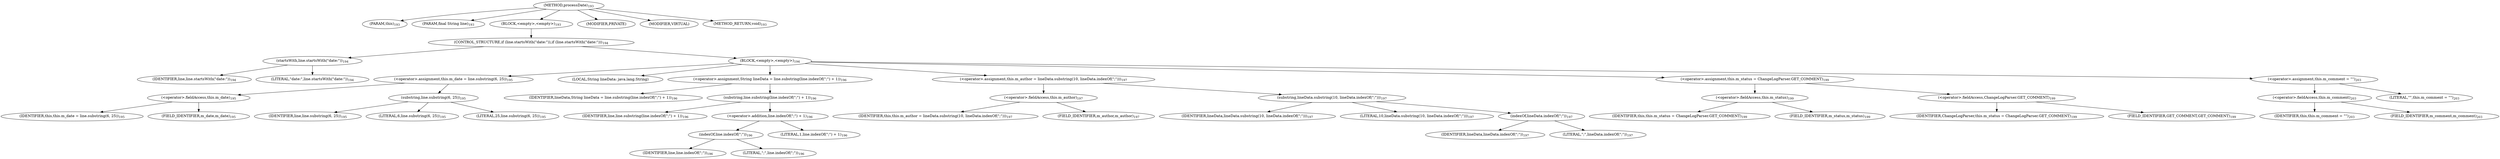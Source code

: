 digraph "processDate" {  
"314" [label = <(METHOD,processDate)<SUB>193</SUB>> ]
"315" [label = <(PARAM,this)<SUB>193</SUB>> ]
"316" [label = <(PARAM,final String line)<SUB>193</SUB>> ]
"317" [label = <(BLOCK,&lt;empty&gt;,&lt;empty&gt;)<SUB>193</SUB>> ]
"318" [label = <(CONTROL_STRUCTURE,if (line.startsWith(&quot;date:&quot;)),if (line.startsWith(&quot;date:&quot;)))<SUB>194</SUB>> ]
"319" [label = <(startsWith,line.startsWith(&quot;date:&quot;))<SUB>194</SUB>> ]
"320" [label = <(IDENTIFIER,line,line.startsWith(&quot;date:&quot;))<SUB>194</SUB>> ]
"321" [label = <(LITERAL,&quot;date:&quot;,line.startsWith(&quot;date:&quot;))<SUB>194</SUB>> ]
"322" [label = <(BLOCK,&lt;empty&gt;,&lt;empty&gt;)<SUB>194</SUB>> ]
"323" [label = <(&lt;operator&gt;.assignment,this.m_date = line.substring(6, 25))<SUB>195</SUB>> ]
"324" [label = <(&lt;operator&gt;.fieldAccess,this.m_date)<SUB>195</SUB>> ]
"325" [label = <(IDENTIFIER,this,this.m_date = line.substring(6, 25))<SUB>195</SUB>> ]
"326" [label = <(FIELD_IDENTIFIER,m_date,m_date)<SUB>195</SUB>> ]
"327" [label = <(substring,line.substring(6, 25))<SUB>195</SUB>> ]
"328" [label = <(IDENTIFIER,line,line.substring(6, 25))<SUB>195</SUB>> ]
"329" [label = <(LITERAL,6,line.substring(6, 25))<SUB>195</SUB>> ]
"330" [label = <(LITERAL,25,line.substring(6, 25))<SUB>195</SUB>> ]
"331" [label = <(LOCAL,String lineData: java.lang.String)> ]
"332" [label = <(&lt;operator&gt;.assignment,String lineData = line.substring(line.indexOf(&quot;;&quot;) + 1))<SUB>196</SUB>> ]
"333" [label = <(IDENTIFIER,lineData,String lineData = line.substring(line.indexOf(&quot;;&quot;) + 1))<SUB>196</SUB>> ]
"334" [label = <(substring,line.substring(line.indexOf(&quot;;&quot;) + 1))<SUB>196</SUB>> ]
"335" [label = <(IDENTIFIER,line,line.substring(line.indexOf(&quot;;&quot;) + 1))<SUB>196</SUB>> ]
"336" [label = <(&lt;operator&gt;.addition,line.indexOf(&quot;;&quot;) + 1)<SUB>196</SUB>> ]
"337" [label = <(indexOf,line.indexOf(&quot;;&quot;))<SUB>196</SUB>> ]
"338" [label = <(IDENTIFIER,line,line.indexOf(&quot;;&quot;))<SUB>196</SUB>> ]
"339" [label = <(LITERAL,&quot;;&quot;,line.indexOf(&quot;;&quot;))<SUB>196</SUB>> ]
"340" [label = <(LITERAL,1,line.indexOf(&quot;;&quot;) + 1)<SUB>196</SUB>> ]
"341" [label = <(&lt;operator&gt;.assignment,this.m_author = lineData.substring(10, lineData.indexOf(&quot;;&quot;)))<SUB>197</SUB>> ]
"342" [label = <(&lt;operator&gt;.fieldAccess,this.m_author)<SUB>197</SUB>> ]
"343" [label = <(IDENTIFIER,this,this.m_author = lineData.substring(10, lineData.indexOf(&quot;;&quot;)))<SUB>197</SUB>> ]
"344" [label = <(FIELD_IDENTIFIER,m_author,m_author)<SUB>197</SUB>> ]
"345" [label = <(substring,lineData.substring(10, lineData.indexOf(&quot;;&quot;)))<SUB>197</SUB>> ]
"346" [label = <(IDENTIFIER,lineData,lineData.substring(10, lineData.indexOf(&quot;;&quot;)))<SUB>197</SUB>> ]
"347" [label = <(LITERAL,10,lineData.substring(10, lineData.indexOf(&quot;;&quot;)))<SUB>197</SUB>> ]
"348" [label = <(indexOf,lineData.indexOf(&quot;;&quot;))<SUB>197</SUB>> ]
"349" [label = <(IDENTIFIER,lineData,lineData.indexOf(&quot;;&quot;))<SUB>197</SUB>> ]
"350" [label = <(LITERAL,&quot;;&quot;,lineData.indexOf(&quot;;&quot;))<SUB>197</SUB>> ]
"351" [label = <(&lt;operator&gt;.assignment,this.m_status = ChangeLogParser.GET_COMMENT)<SUB>199</SUB>> ]
"352" [label = <(&lt;operator&gt;.fieldAccess,this.m_status)<SUB>199</SUB>> ]
"353" [label = <(IDENTIFIER,this,this.m_status = ChangeLogParser.GET_COMMENT)<SUB>199</SUB>> ]
"354" [label = <(FIELD_IDENTIFIER,m_status,m_status)<SUB>199</SUB>> ]
"355" [label = <(&lt;operator&gt;.fieldAccess,ChangeLogParser.GET_COMMENT)<SUB>199</SUB>> ]
"356" [label = <(IDENTIFIER,ChangeLogParser,this.m_status = ChangeLogParser.GET_COMMENT)<SUB>199</SUB>> ]
"357" [label = <(FIELD_IDENTIFIER,GET_COMMENT,GET_COMMENT)<SUB>199</SUB>> ]
"358" [label = <(&lt;operator&gt;.assignment,this.m_comment = &quot;&quot;)<SUB>203</SUB>> ]
"359" [label = <(&lt;operator&gt;.fieldAccess,this.m_comment)<SUB>203</SUB>> ]
"360" [label = <(IDENTIFIER,this,this.m_comment = &quot;&quot;)<SUB>203</SUB>> ]
"361" [label = <(FIELD_IDENTIFIER,m_comment,m_comment)<SUB>203</SUB>> ]
"362" [label = <(LITERAL,&quot;&quot;,this.m_comment = &quot;&quot;)<SUB>203</SUB>> ]
"363" [label = <(MODIFIER,PRIVATE)> ]
"364" [label = <(MODIFIER,VIRTUAL)> ]
"365" [label = <(METHOD_RETURN,void)<SUB>193</SUB>> ]
  "314" -> "315" 
  "314" -> "316" 
  "314" -> "317" 
  "314" -> "363" 
  "314" -> "364" 
  "314" -> "365" 
  "317" -> "318" 
  "318" -> "319" 
  "318" -> "322" 
  "319" -> "320" 
  "319" -> "321" 
  "322" -> "323" 
  "322" -> "331" 
  "322" -> "332" 
  "322" -> "341" 
  "322" -> "351" 
  "322" -> "358" 
  "323" -> "324" 
  "323" -> "327" 
  "324" -> "325" 
  "324" -> "326" 
  "327" -> "328" 
  "327" -> "329" 
  "327" -> "330" 
  "332" -> "333" 
  "332" -> "334" 
  "334" -> "335" 
  "334" -> "336" 
  "336" -> "337" 
  "336" -> "340" 
  "337" -> "338" 
  "337" -> "339" 
  "341" -> "342" 
  "341" -> "345" 
  "342" -> "343" 
  "342" -> "344" 
  "345" -> "346" 
  "345" -> "347" 
  "345" -> "348" 
  "348" -> "349" 
  "348" -> "350" 
  "351" -> "352" 
  "351" -> "355" 
  "352" -> "353" 
  "352" -> "354" 
  "355" -> "356" 
  "355" -> "357" 
  "358" -> "359" 
  "358" -> "362" 
  "359" -> "360" 
  "359" -> "361" 
}
